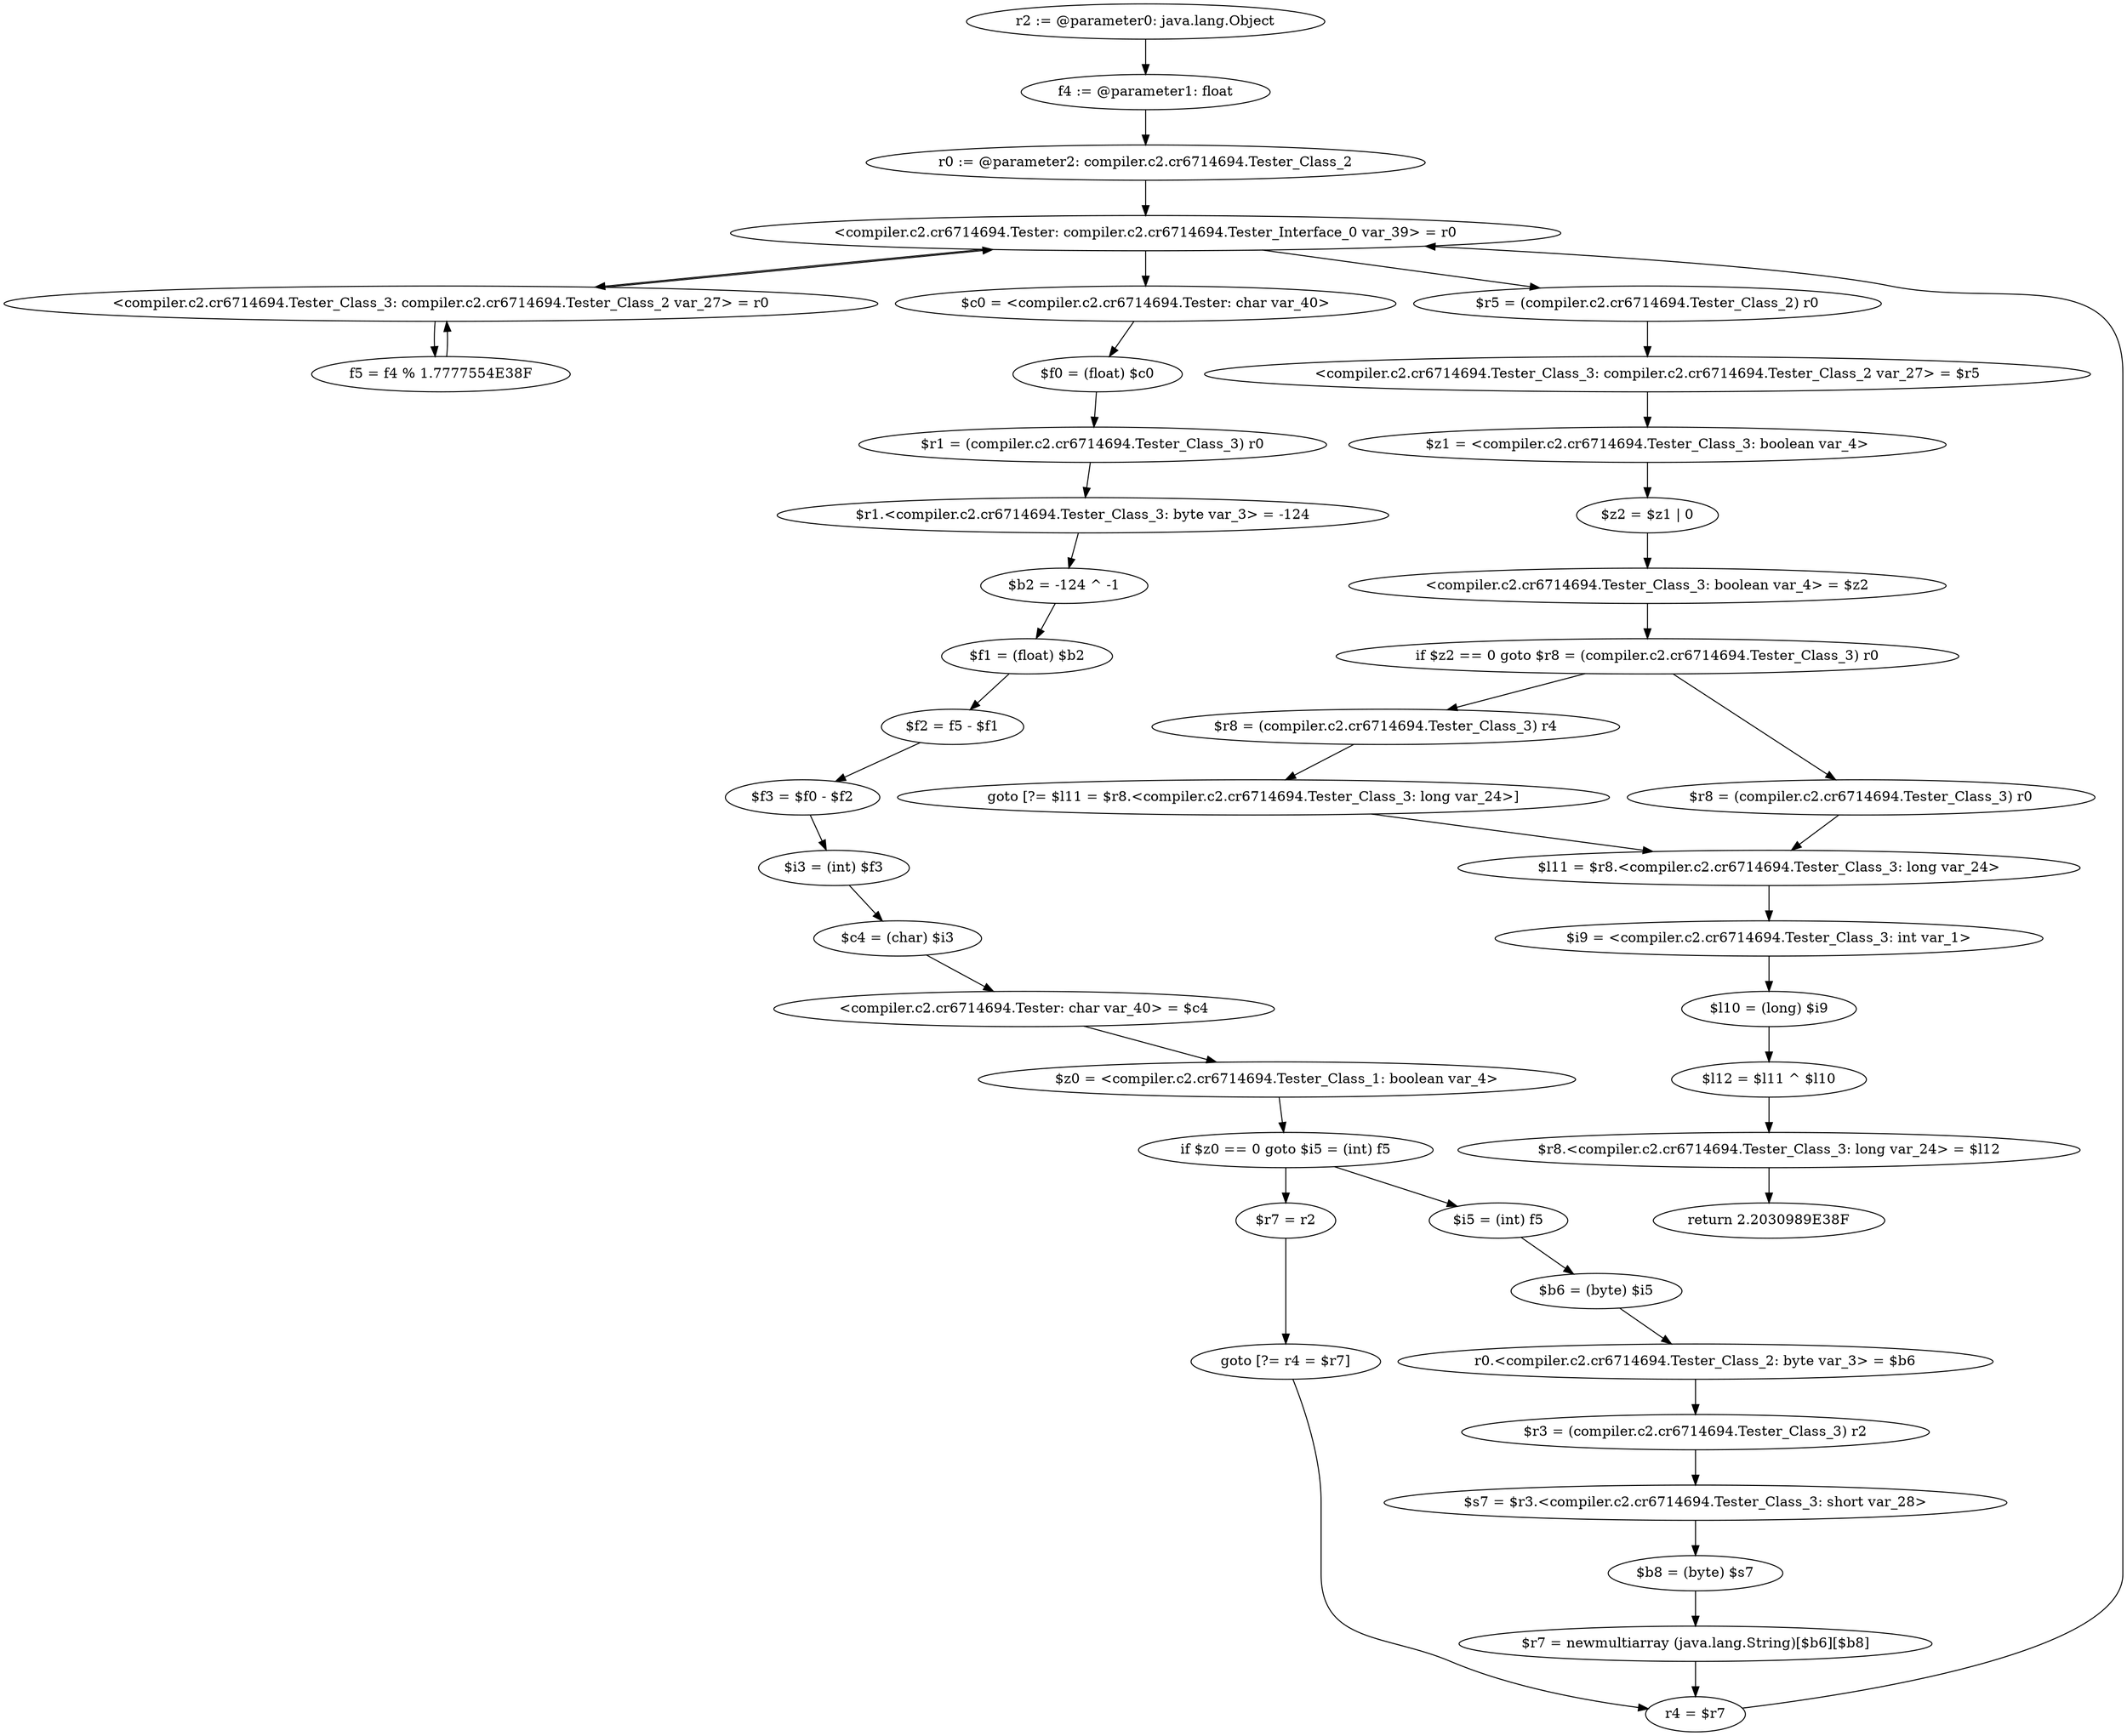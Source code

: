 digraph "unitGraph" {
    "r2 := @parameter0: java.lang.Object"
    "f4 := @parameter1: float"
    "r0 := @parameter2: compiler.c2.cr6714694.Tester_Class_2"
    "<compiler.c2.cr6714694.Tester: compiler.c2.cr6714694.Tester_Interface_0 var_39> = r0"
    "<compiler.c2.cr6714694.Tester_Class_3: compiler.c2.cr6714694.Tester_Class_2 var_27> = r0"
    "f5 = f4 % 1.7777554E38F"
    "$c0 = <compiler.c2.cr6714694.Tester: char var_40>"
    "$f0 = (float) $c0"
    "$r1 = (compiler.c2.cr6714694.Tester_Class_3) r0"
    "$r1.<compiler.c2.cr6714694.Tester_Class_3: byte var_3> = -124"
    "$b2 = -124 ^ -1"
    "$f1 = (float) $b2"
    "$f2 = f5 - $f1"
    "$f3 = $f0 - $f2"
    "$i3 = (int) $f3"
    "$c4 = (char) $i3"
    "<compiler.c2.cr6714694.Tester: char var_40> = $c4"
    "$z0 = <compiler.c2.cr6714694.Tester_Class_1: boolean var_4>"
    "if $z0 == 0 goto $i5 = (int) f5"
    "$r7 = r2"
    "goto [?= r4 = $r7]"
    "$i5 = (int) f5"
    "$b6 = (byte) $i5"
    "r0.<compiler.c2.cr6714694.Tester_Class_2: byte var_3> = $b6"
    "$r3 = (compiler.c2.cr6714694.Tester_Class_3) r2"
    "$s7 = $r3.<compiler.c2.cr6714694.Tester_Class_3: short var_28>"
    "$b8 = (byte) $s7"
    "$r7 = newmultiarray (java.lang.String)[$b6][$b8]"
    "r4 = $r7"
    "$r5 = (compiler.c2.cr6714694.Tester_Class_2) r0"
    "<compiler.c2.cr6714694.Tester_Class_3: compiler.c2.cr6714694.Tester_Class_2 var_27> = $r5"
    "$z1 = <compiler.c2.cr6714694.Tester_Class_3: boolean var_4>"
    "$z2 = $z1 | 0"
    "<compiler.c2.cr6714694.Tester_Class_3: boolean var_4> = $z2"
    "if $z2 == 0 goto $r8 = (compiler.c2.cr6714694.Tester_Class_3) r0"
    "$r8 = (compiler.c2.cr6714694.Tester_Class_3) r4"
    "goto [?= $l11 = $r8.<compiler.c2.cr6714694.Tester_Class_3: long var_24>]"
    "$r8 = (compiler.c2.cr6714694.Tester_Class_3) r0"
    "$l11 = $r8.<compiler.c2.cr6714694.Tester_Class_3: long var_24>"
    "$i9 = <compiler.c2.cr6714694.Tester_Class_3: int var_1>"
    "$l10 = (long) $i9"
    "$l12 = $l11 ^ $l10"
    "$r8.<compiler.c2.cr6714694.Tester_Class_3: long var_24> = $l12"
    "return 2.2030989E38F"
    "r2 := @parameter0: java.lang.Object"->"f4 := @parameter1: float";
    "f4 := @parameter1: float"->"r0 := @parameter2: compiler.c2.cr6714694.Tester_Class_2";
    "r0 := @parameter2: compiler.c2.cr6714694.Tester_Class_2"->"<compiler.c2.cr6714694.Tester: compiler.c2.cr6714694.Tester_Interface_0 var_39> = r0";
    "<compiler.c2.cr6714694.Tester: compiler.c2.cr6714694.Tester_Interface_0 var_39> = r0"->"<compiler.c2.cr6714694.Tester_Class_3: compiler.c2.cr6714694.Tester_Class_2 var_27> = r0";
    "<compiler.c2.cr6714694.Tester_Class_3: compiler.c2.cr6714694.Tester_Class_2 var_27> = r0"->"f5 = f4 % 1.7777554E38F";
    "f5 = f4 % 1.7777554E38F"->"<compiler.c2.cr6714694.Tester_Class_3: compiler.c2.cr6714694.Tester_Class_2 var_27> = r0";
    "<compiler.c2.cr6714694.Tester_Class_3: compiler.c2.cr6714694.Tester_Class_2 var_27> = r0"->"<compiler.c2.cr6714694.Tester: compiler.c2.cr6714694.Tester_Interface_0 var_39> = r0";
    "<compiler.c2.cr6714694.Tester: compiler.c2.cr6714694.Tester_Interface_0 var_39> = r0"->"$c0 = <compiler.c2.cr6714694.Tester: char var_40>";
    "$c0 = <compiler.c2.cr6714694.Tester: char var_40>"->"$f0 = (float) $c0";
    "$f0 = (float) $c0"->"$r1 = (compiler.c2.cr6714694.Tester_Class_3) r0";
    "$r1 = (compiler.c2.cr6714694.Tester_Class_3) r0"->"$r1.<compiler.c2.cr6714694.Tester_Class_3: byte var_3> = -124";
    "$r1.<compiler.c2.cr6714694.Tester_Class_3: byte var_3> = -124"->"$b2 = -124 ^ -1";
    "$b2 = -124 ^ -1"->"$f1 = (float) $b2";
    "$f1 = (float) $b2"->"$f2 = f5 - $f1";
    "$f2 = f5 - $f1"->"$f3 = $f0 - $f2";
    "$f3 = $f0 - $f2"->"$i3 = (int) $f3";
    "$i3 = (int) $f3"->"$c4 = (char) $i3";
    "$c4 = (char) $i3"->"<compiler.c2.cr6714694.Tester: char var_40> = $c4";
    "<compiler.c2.cr6714694.Tester: char var_40> = $c4"->"$z0 = <compiler.c2.cr6714694.Tester_Class_1: boolean var_4>";
    "$z0 = <compiler.c2.cr6714694.Tester_Class_1: boolean var_4>"->"if $z0 == 0 goto $i5 = (int) f5";
    "if $z0 == 0 goto $i5 = (int) f5"->"$r7 = r2";
    "if $z0 == 0 goto $i5 = (int) f5"->"$i5 = (int) f5";
    "$r7 = r2"->"goto [?= r4 = $r7]";
    "goto [?= r4 = $r7]"->"r4 = $r7";
    "$i5 = (int) f5"->"$b6 = (byte) $i5";
    "$b6 = (byte) $i5"->"r0.<compiler.c2.cr6714694.Tester_Class_2: byte var_3> = $b6";
    "r0.<compiler.c2.cr6714694.Tester_Class_2: byte var_3> = $b6"->"$r3 = (compiler.c2.cr6714694.Tester_Class_3) r2";
    "$r3 = (compiler.c2.cr6714694.Tester_Class_3) r2"->"$s7 = $r3.<compiler.c2.cr6714694.Tester_Class_3: short var_28>";
    "$s7 = $r3.<compiler.c2.cr6714694.Tester_Class_3: short var_28>"->"$b8 = (byte) $s7";
    "$b8 = (byte) $s7"->"$r7 = newmultiarray (java.lang.String)[$b6][$b8]";
    "$r7 = newmultiarray (java.lang.String)[$b6][$b8]"->"r4 = $r7";
    "r4 = $r7"->"<compiler.c2.cr6714694.Tester: compiler.c2.cr6714694.Tester_Interface_0 var_39> = r0";
    "<compiler.c2.cr6714694.Tester: compiler.c2.cr6714694.Tester_Interface_0 var_39> = r0"->"$r5 = (compiler.c2.cr6714694.Tester_Class_2) r0";
    "$r5 = (compiler.c2.cr6714694.Tester_Class_2) r0"->"<compiler.c2.cr6714694.Tester_Class_3: compiler.c2.cr6714694.Tester_Class_2 var_27> = $r5";
    "<compiler.c2.cr6714694.Tester_Class_3: compiler.c2.cr6714694.Tester_Class_2 var_27> = $r5"->"$z1 = <compiler.c2.cr6714694.Tester_Class_3: boolean var_4>";
    "$z1 = <compiler.c2.cr6714694.Tester_Class_3: boolean var_4>"->"$z2 = $z1 | 0";
    "$z2 = $z1 | 0"->"<compiler.c2.cr6714694.Tester_Class_3: boolean var_4> = $z2";
    "<compiler.c2.cr6714694.Tester_Class_3: boolean var_4> = $z2"->"if $z2 == 0 goto $r8 = (compiler.c2.cr6714694.Tester_Class_3) r0";
    "if $z2 == 0 goto $r8 = (compiler.c2.cr6714694.Tester_Class_3) r0"->"$r8 = (compiler.c2.cr6714694.Tester_Class_3) r4";
    "if $z2 == 0 goto $r8 = (compiler.c2.cr6714694.Tester_Class_3) r0"->"$r8 = (compiler.c2.cr6714694.Tester_Class_3) r0";
    "$r8 = (compiler.c2.cr6714694.Tester_Class_3) r4"->"goto [?= $l11 = $r8.<compiler.c2.cr6714694.Tester_Class_3: long var_24>]";
    "goto [?= $l11 = $r8.<compiler.c2.cr6714694.Tester_Class_3: long var_24>]"->"$l11 = $r8.<compiler.c2.cr6714694.Tester_Class_3: long var_24>";
    "$r8 = (compiler.c2.cr6714694.Tester_Class_3) r0"->"$l11 = $r8.<compiler.c2.cr6714694.Tester_Class_3: long var_24>";
    "$l11 = $r8.<compiler.c2.cr6714694.Tester_Class_3: long var_24>"->"$i9 = <compiler.c2.cr6714694.Tester_Class_3: int var_1>";
    "$i9 = <compiler.c2.cr6714694.Tester_Class_3: int var_1>"->"$l10 = (long) $i9";
    "$l10 = (long) $i9"->"$l12 = $l11 ^ $l10";
    "$l12 = $l11 ^ $l10"->"$r8.<compiler.c2.cr6714694.Tester_Class_3: long var_24> = $l12";
    "$r8.<compiler.c2.cr6714694.Tester_Class_3: long var_24> = $l12"->"return 2.2030989E38F";
}
